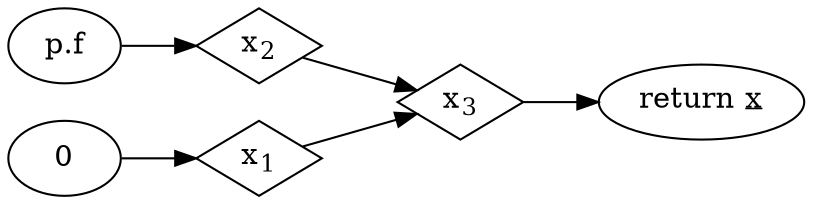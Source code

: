 digraph ssa {
    rankdir=LR;

    "x1" [shape=diamond,label=<x<sub>1</sub>>];
    "x2" [shape=diamond,label=<x<sub>2</sub>>];
    "x3" [shape=diamond,label=<x<sub>3</sub>>];
    "return x" [label=<return <u>x</u>>];

    "0" -> "x1";
    "p.f" -> "x2";
    "x1" -> "x3";
    "x2" -> "x3";
    "x3" -> "return x";
}
